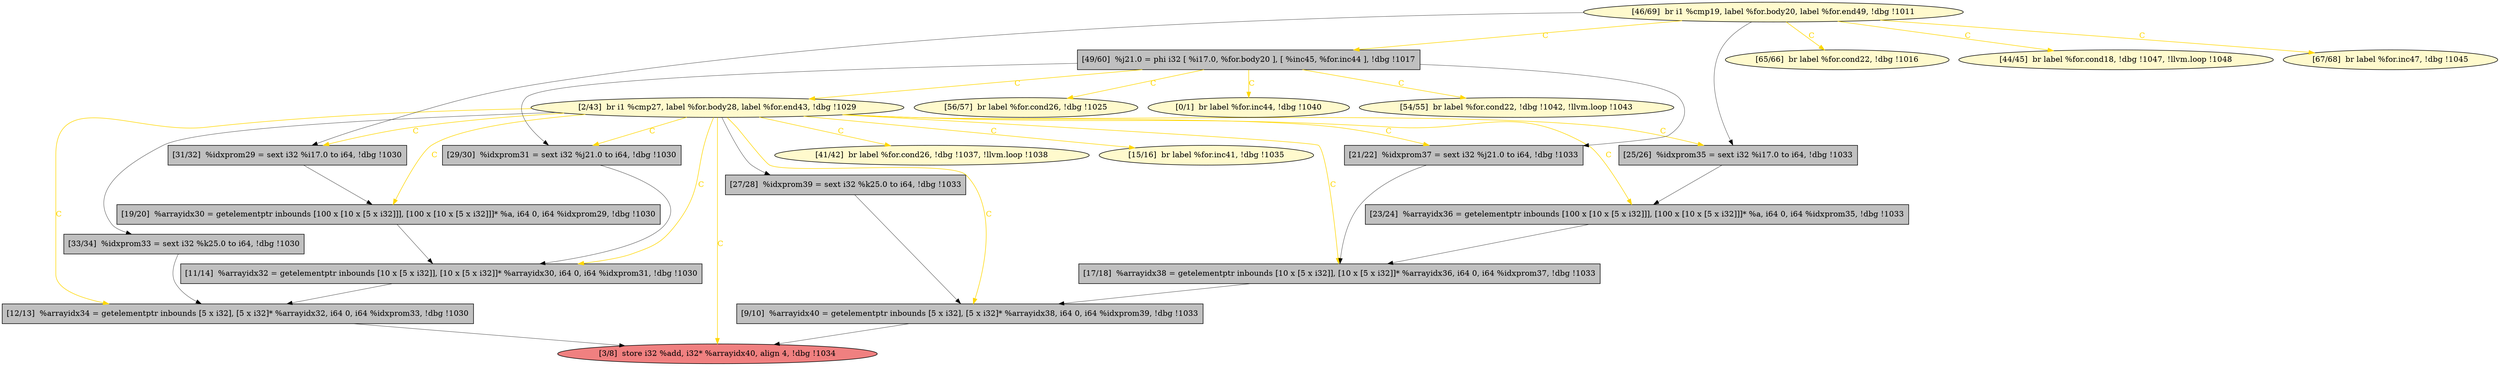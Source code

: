 
digraph G {


node839 [fillcolor=grey,label="[27/28]  %idxprom39 = sext i32 %k25.0 to i64, !dbg !1033",shape=rectangle,style=filled ]
node838 [fillcolor=grey,label="[29/30]  %idxprom31 = sext i32 %j21.0 to i64, !dbg !1030",shape=rectangle,style=filled ]
node837 [fillcolor=lemonchiffon,label="[65/66]  br label %for.cond22, !dbg !1016",shape=ellipse,style=filled ]
node836 [fillcolor=lemonchiffon,label="[56/57]  br label %for.cond26, !dbg !1025",shape=ellipse,style=filled ]
node823 [fillcolor=grey,label="[25/26]  %idxprom35 = sext i32 %i17.0 to i64, !dbg !1033",shape=rectangle,style=filled ]
node822 [fillcolor=lemonchiffon,label="[2/43]  br i1 %cmp27, label %for.body28, label %for.end43, !dbg !1029",shape=ellipse,style=filled ]
node819 [fillcolor=grey,label="[21/22]  %idxprom37 = sext i32 %j21.0 to i64, !dbg !1033",shape=rectangle,style=filled ]
node835 [fillcolor=grey,label="[23/24]  %arrayidx36 = getelementptr inbounds [100 x [10 x [5 x i32]]], [100 x [10 x [5 x i32]]]* %a, i64 0, i64 %idxprom35, !dbg !1033",shape=rectangle,style=filled ]
node821 [fillcolor=lemonchiffon,label="[41/42]  br label %for.cond26, !dbg !1037, !llvm.loop !1038",shape=ellipse,style=filled ]
node826 [fillcolor=lemonchiffon,label="[15/16]  br label %for.inc41, !dbg !1035",shape=ellipse,style=filled ]
node820 [fillcolor=grey,label="[33/34]  %idxprom33 = sext i32 %k25.0 to i64, !dbg !1030",shape=rectangle,style=filled ]
node825 [fillcolor=lemonchiffon,label="[46/69]  br i1 %cmp19, label %for.body20, label %for.end49, !dbg !1011",shape=ellipse,style=filled ]
node841 [fillcolor=grey,label="[31/32]  %idxprom29 = sext i32 %i17.0 to i64, !dbg !1030",shape=rectangle,style=filled ]
node824 [fillcolor=lemonchiffon,label="[44/45]  br label %for.cond18, !dbg !1047, !llvm.loop !1048",shape=ellipse,style=filled ]
node827 [fillcolor=grey,label="[11/14]  %arrayidx32 = getelementptr inbounds [10 x [5 x i32]], [10 x [5 x i32]]* %arrayidx30, i64 0, i64 %idxprom31, !dbg !1030",shape=rectangle,style=filled ]
node831 [fillcolor=lemonchiffon,label="[0/1]  br label %for.inc44, !dbg !1040",shape=ellipse,style=filled ]
node842 [fillcolor=grey,label="[49/60]  %j21.0 = phi i32 [ %i17.0, %for.body20 ], [ %inc45, %for.inc44 ], !dbg !1017",shape=rectangle,style=filled ]
node828 [fillcolor=grey,label="[9/10]  %arrayidx40 = getelementptr inbounds [5 x i32], [5 x i32]* %arrayidx38, i64 0, i64 %idxprom39, !dbg !1033",shape=rectangle,style=filled ]
node829 [fillcolor=lightcoral,label="[3/8]  store i32 %add, i32* %arrayidx40, align 4, !dbg !1034",shape=ellipse,style=filled ]
node834 [fillcolor=lemonchiffon,label="[54/55]  br label %for.cond22, !dbg !1042, !llvm.loop !1043",shape=ellipse,style=filled ]
node830 [fillcolor=grey,label="[12/13]  %arrayidx34 = getelementptr inbounds [5 x i32], [5 x i32]* %arrayidx32, i64 0, i64 %idxprom33, !dbg !1030",shape=rectangle,style=filled ]
node840 [fillcolor=lemonchiffon,label="[67/68]  br label %for.inc47, !dbg !1045",shape=ellipse,style=filled ]
node832 [fillcolor=grey,label="[17/18]  %arrayidx38 = getelementptr inbounds [10 x [5 x i32]], [10 x [5 x i32]]* %arrayidx36, i64 0, i64 %idxprom37, !dbg !1033",shape=rectangle,style=filled ]
node833 [fillcolor=grey,label="[19/20]  %arrayidx30 = getelementptr inbounds [100 x [10 x [5 x i32]]], [100 x [10 x [5 x i32]]]* %a, i64 0, i64 %idxprom29, !dbg !1030",shape=rectangle,style=filled ]

node822->node821 [style=solid,color=gold,label="C",penwidth=1.0,fontcolor=gold ]
node839->node828 [style=solid,color=black,label="",penwidth=0.5,fontcolor=black ]
node825->node824 [style=solid,color=gold,label="C",penwidth=1.0,fontcolor=gold ]
node825->node841 [style=solid,color=black,label="",penwidth=0.5,fontcolor=black ]
node822->node833 [style=solid,color=gold,label="C",penwidth=1.0,fontcolor=gold ]
node825->node842 [style=solid,color=gold,label="C",penwidth=1.0,fontcolor=gold ]
node830->node829 [style=solid,color=black,label="",penwidth=0.5,fontcolor=black ]
node842->node838 [style=solid,color=black,label="",penwidth=0.5,fontcolor=black ]
node822->node839 [style=solid,color=black,label="",penwidth=0.5,fontcolor=black ]
node820->node830 [style=solid,color=black,label="",penwidth=0.5,fontcolor=black ]
node825->node840 [style=solid,color=gold,label="C",penwidth=1.0,fontcolor=gold ]
node841->node833 [style=solid,color=black,label="",penwidth=0.5,fontcolor=black ]
node842->node836 [style=solid,color=gold,label="C",penwidth=1.0,fontcolor=gold ]
node832->node828 [style=solid,color=black,label="",penwidth=0.5,fontcolor=black ]
node822->node823 [style=solid,color=gold,label="C",penwidth=1.0,fontcolor=gold ]
node822->node826 [style=solid,color=gold,label="C",penwidth=1.0,fontcolor=gold ]
node842->node822 [style=solid,color=gold,label="C",penwidth=1.0,fontcolor=gold ]
node822->node828 [style=solid,color=gold,label="C",penwidth=1.0,fontcolor=gold ]
node835->node832 [style=solid,color=black,label="",penwidth=0.5,fontcolor=black ]
node819->node832 [style=solid,color=black,label="",penwidth=0.5,fontcolor=black ]
node833->node827 [style=solid,color=black,label="",penwidth=0.5,fontcolor=black ]
node822->node835 [style=solid,color=gold,label="C",penwidth=1.0,fontcolor=gold ]
node822->node832 [style=solid,color=gold,label="C",penwidth=1.0,fontcolor=gold ]
node825->node823 [style=solid,color=black,label="",penwidth=0.5,fontcolor=black ]
node825->node837 [style=solid,color=gold,label="C",penwidth=1.0,fontcolor=gold ]
node842->node834 [style=solid,color=gold,label="C",penwidth=1.0,fontcolor=gold ]
node822->node830 [style=solid,color=gold,label="C",penwidth=1.0,fontcolor=gold ]
node822->node827 [style=solid,color=gold,label="C",penwidth=1.0,fontcolor=gold ]
node822->node819 [style=solid,color=gold,label="C",penwidth=1.0,fontcolor=gold ]
node828->node829 [style=solid,color=black,label="",penwidth=0.5,fontcolor=black ]
node842->node819 [style=solid,color=black,label="",penwidth=0.5,fontcolor=black ]
node822->node841 [style=solid,color=gold,label="C",penwidth=1.0,fontcolor=gold ]
node838->node827 [style=solid,color=black,label="",penwidth=0.5,fontcolor=black ]
node823->node835 [style=solid,color=black,label="",penwidth=0.5,fontcolor=black ]
node822->node820 [style=solid,color=black,label="",penwidth=0.5,fontcolor=black ]
node822->node838 [style=solid,color=gold,label="C",penwidth=1.0,fontcolor=gold ]
node822->node829 [style=solid,color=gold,label="C",penwidth=1.0,fontcolor=gold ]
node827->node830 [style=solid,color=black,label="",penwidth=0.5,fontcolor=black ]
node842->node831 [style=solid,color=gold,label="C",penwidth=1.0,fontcolor=gold ]


}
